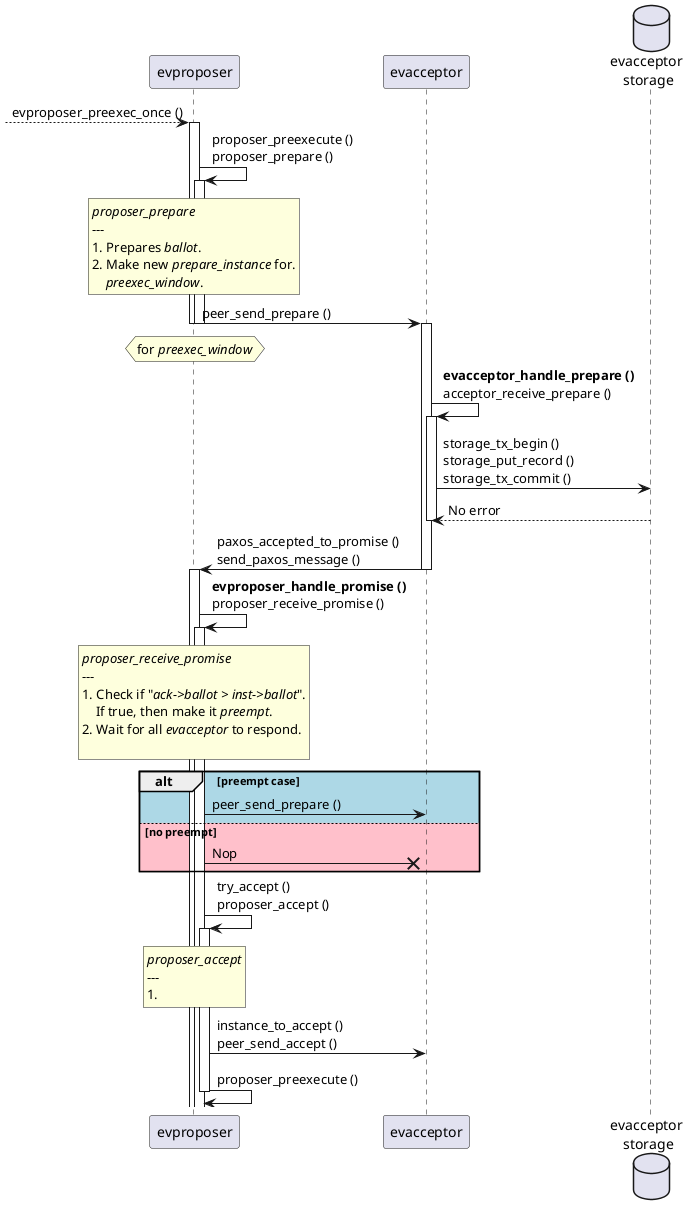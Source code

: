 @startuml

?--> evproposer: evproposer_preexec_once ()

activate evproposer
evproposer -> evproposer: proposer_preexecute () \nproposer_prepare ()

activate evproposer

rnote over evproposer
    //proposer_prepare//
    ---
    1. Prepares //ballot//.
    2. Make new //prepare_instance// for.
        //preexec_window//.
end note

evproposer -> evacceptor: peer_send_prepare ()

hnote over evproposer
    for //preexec_window//
end note


deactivate evproposer
deactivate evproposer

activate evacceptor
evacceptor -> evacceptor: **evacceptor_handle_prepare ()**\nacceptor_receive_prepare ()

database "evacceptor \nstorage"
activate evacceptor
evacceptor -> "evacceptor \nstorage": storage_tx_begin () \nstorage_put_record ()\nstorage_tx_commit ()
"evacceptor \nstorage" --> evacceptor: No error
deactivate evacceptor

evacceptor -> evproposer: paxos_accepted_to_promise () \nsend_paxos_message ()

deactivate evacceptor
activate evproposer

evproposer -> evproposer: **evproposer_handle_promise ()** \nproposer_receive_promise ()
activate evproposer

rnote over evproposer
    //proposer_receive_promise//
    ---
    1. Check if "//ack->ballot > inst->ballot//".
        If true, then make it //preempt//.
    2. Wait for all //evacceptor// to respond.

end note

alt #Lightblue preempt case
    evproposer -> evacceptor: peer_send_prepare ()
else #Pink no preempt
    evproposer ->x evacceptor: Nop
end

evproposer -> evproposer: try_accept () \nproposer_accept ()
activate evproposer

rnote over evproposer
    //proposer_accept//
    ---
    1. 
end note

evproposer -> evacceptor: instance_to_accept () \npeer_send_accept ()

evproposer -> evproposer: proposer_preexecute ()
deactivate evproposer







@enduml